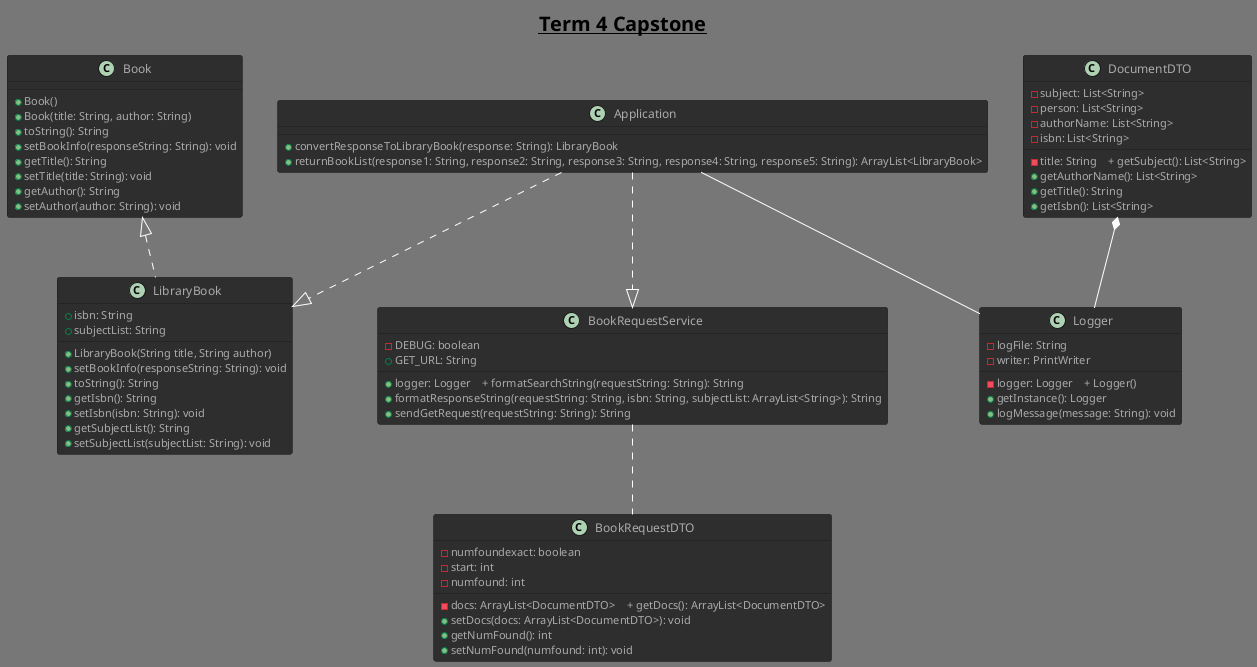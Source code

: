 @startuml

!theme reddress-darkred
scale 1
skinparam classFontSize 12
skinparam titleFontSize 20

title
<u>Term 4 Capstone</u>
end title

class LibraryBook {
+ isbn: String
+ subjectList: String
  + LibraryBook(String title, String author)
  + setBookInfo(responseString: String): void
  + toString(): String
  + getIsbn(): String
  + setIsbn(isbn: String): void
  + getSubjectList(): String
  + setSubjectList(subjectList: String): void
}

class Book {
    + Book()
    + Book(title: String, author: String)
    + toString(): String
    + setBookInfo(responseString: String): void
    + getTitle(): String
    + setTitle(title: String): void
    + getAuthor(): String
    + setAuthor(author: String): void
}


class Logger {
- logFile: String
    - writer: PrintWriter
    - logger: Logger    + Logger()
    + getInstance(): Logger
    + logMessage(message: String): void
}


class DocumentDTO {
- subject: List<String>
    - person: List<String>
    - authorName: List<String>
    - isbn: List<String>
    - title: String    + getSubject(): List<String>
    + getAuthorName(): List<String>
    + getTitle(): String
    + getIsbn(): List<String>
}

    class BookRequestDTO {
    - numfoundexact: boolean
    - start: int
    - numfound: int
    - docs: ArrayList<DocumentDTO>    + getDocs(): ArrayList<DocumentDTO>
    + setDocs(docs: ArrayList<DocumentDTO>): void
    + getNumFound(): int
    + setNumFound(numfound: int): void
}


class BookRequestService {
- DEBUG: boolean
    + GET_URL: String
    + logger: Logger    + formatSearchString(requestString: String): String
    + formatResponseString(requestString: String, isbn: String, subjectList: ArrayList<String>): String
    + sendGetRequest(requestString: String): String
}

class Application {
  + convertResponseToLibraryBook(response: String): LibraryBook
  + returnBookList(response1: String, response2: String, response3: String, response4: String, response5: String): ArrayList<LibraryBook>
}

Application -- Logger

Application ..|> LibraryBook

Application ..|> BookRequestService

BookRequestService .. BookRequestDTO

Book <|.. LibraryBook

DocumentDTO *-- Logger

@enduml